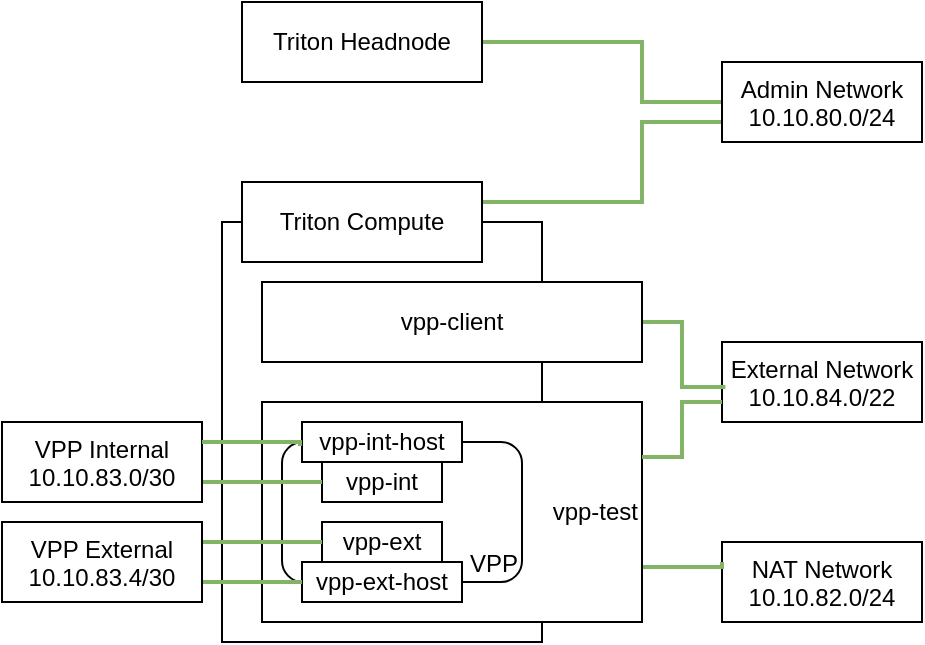 <mxfile version="24.2.7" type="github">
  <diagram name="Page-1" id="f-ufohLoOfSdbITIlMm5">
    <mxGraphModel dx="1082" dy="694" grid="1" gridSize="10" guides="1" tooltips="1" connect="1" arrows="1" fold="1" page="1" pageScale="1" pageWidth="850" pageHeight="1100" math="0" shadow="0">
      <root>
        <mxCell id="0" />
        <mxCell id="1" parent="0" />
        <mxCell id="MFOkYEO7xA5EYMrg9p0M-8" value="" style="rounded=0;whiteSpace=wrap;html=1;" vertex="1" parent="1">
          <mxGeometry x="270" y="270" width="160" height="210" as="geometry" />
        </mxCell>
        <mxCell id="MFOkYEO7xA5EYMrg9p0M-24" style="edgeStyle=orthogonalEdgeStyle;rounded=0;orthogonalLoop=1;jettySize=auto;html=1;exitX=1;exitY=0.5;exitDx=0;exitDy=0;entryX=0;entryY=0.5;entryDx=0;entryDy=0;endArrow=none;endFill=0;strokeWidth=2;fillColor=#d5e8d4;strokeColor=#82b366;" edge="1" parent="1" source="MFOkYEO7xA5EYMrg9p0M-2" target="MFOkYEO7xA5EYMrg9p0M-4">
          <mxGeometry relative="1" as="geometry">
            <Array as="points">
              <mxPoint x="480" y="180" />
              <mxPoint x="480" y="210" />
            </Array>
          </mxGeometry>
        </mxCell>
        <mxCell id="MFOkYEO7xA5EYMrg9p0M-2" value="Triton Headnode" style="rounded=0;whiteSpace=wrap;html=1;" vertex="1" parent="1">
          <mxGeometry x="280" y="160" width="120" height="40" as="geometry" />
        </mxCell>
        <mxCell id="MFOkYEO7xA5EYMrg9p0M-25" style="edgeStyle=orthogonalEdgeStyle;rounded=0;orthogonalLoop=1;jettySize=auto;html=1;exitX=1;exitY=0.25;exitDx=0;exitDy=0;entryX=0;entryY=0.75;entryDx=0;entryDy=0;endArrow=none;endFill=0;strokeWidth=2;fillColor=#d5e8d4;strokeColor=#82b366;" edge="1" parent="1" source="MFOkYEO7xA5EYMrg9p0M-3" target="MFOkYEO7xA5EYMrg9p0M-4">
          <mxGeometry relative="1" as="geometry">
            <Array as="points">
              <mxPoint x="480" y="260" />
              <mxPoint x="480" y="220" />
            </Array>
          </mxGeometry>
        </mxCell>
        <mxCell id="MFOkYEO7xA5EYMrg9p0M-3" value="Triton Compute" style="rounded=0;whiteSpace=wrap;html=1;" vertex="1" parent="1">
          <mxGeometry x="280" y="250" width="120" height="40" as="geometry" />
        </mxCell>
        <mxCell id="MFOkYEO7xA5EYMrg9p0M-4" value="&lt;div&gt;Admin Network&lt;br&gt;&lt;/div&gt;&lt;div&gt;10.10.80.0/24&lt;br&gt;&lt;/div&gt;" style="rounded=0;whiteSpace=wrap;html=1;align=center;verticalAlign=top;" vertex="1" parent="1">
          <mxGeometry x="520" y="190" width="100" height="40" as="geometry" />
        </mxCell>
        <mxCell id="MFOkYEO7xA5EYMrg9p0M-5" value="&lt;div&gt;External Network&lt;br&gt;&lt;/div&gt;&lt;div&gt;10.10.84.0/22&lt;br&gt;&lt;/div&gt;" style="rounded=0;whiteSpace=wrap;html=1;align=center;verticalAlign=top;" vertex="1" parent="1">
          <mxGeometry x="520" y="330" width="100" height="40" as="geometry" />
        </mxCell>
        <mxCell id="MFOkYEO7xA5EYMrg9p0M-6" value="&lt;div&gt;NAT Network&lt;/div&gt;&lt;div&gt;10.10.82.0/24&lt;br&gt;&lt;/div&gt;" style="rounded=0;whiteSpace=wrap;html=1;align=center;verticalAlign=top;" vertex="1" parent="1">
          <mxGeometry x="520" y="430" width="100" height="40" as="geometry" />
        </mxCell>
        <mxCell id="MFOkYEO7xA5EYMrg9p0M-23" value="" style="edgeStyle=orthogonalEdgeStyle;rounded=0;orthogonalLoop=1;jettySize=auto;html=1;endArrow=none;endFill=0;entryX=0.017;entryY=0.563;entryDx=0;entryDy=0;entryPerimeter=0;strokeWidth=2;fillColor=#d5e8d4;strokeColor=#82b366;" edge="1" parent="1" source="MFOkYEO7xA5EYMrg9p0M-9" target="MFOkYEO7xA5EYMrg9p0M-5">
          <mxGeometry relative="1" as="geometry" />
        </mxCell>
        <mxCell id="MFOkYEO7xA5EYMrg9p0M-9" value="vpp-client" style="rounded=0;whiteSpace=wrap;html=1;" vertex="1" parent="1">
          <mxGeometry x="290" y="300" width="190" height="40" as="geometry" />
        </mxCell>
        <mxCell id="MFOkYEO7xA5EYMrg9p0M-22" style="edgeStyle=orthogonalEdgeStyle;rounded=0;orthogonalLoop=1;jettySize=auto;html=1;exitX=1;exitY=0.75;exitDx=0;exitDy=0;entryX=0;entryY=0.25;entryDx=0;entryDy=0;endArrow=none;endFill=0;strokeWidth=2;fillColor=#d5e8d4;strokeColor=#82b366;" edge="1" parent="1" source="MFOkYEO7xA5EYMrg9p0M-10" target="MFOkYEO7xA5EYMrg9p0M-6">
          <mxGeometry relative="1" as="geometry">
            <Array as="points">
              <mxPoint x="520" y="443" />
            </Array>
          </mxGeometry>
        </mxCell>
        <mxCell id="MFOkYEO7xA5EYMrg9p0M-10" value="vpp-test" style="rounded=0;whiteSpace=wrap;html=1;align=right;" vertex="1" parent="1">
          <mxGeometry x="290" y="360" width="190" height="110" as="geometry" />
        </mxCell>
        <mxCell id="MFOkYEO7xA5EYMrg9p0M-20" value="VPP" style="rounded=1;whiteSpace=wrap;html=1;verticalAlign=bottom;align=right;" vertex="1" parent="1">
          <mxGeometry x="300" y="380" width="120" height="70" as="geometry" />
        </mxCell>
        <mxCell id="MFOkYEO7xA5EYMrg9p0M-11" value="vpp-int" style="rounded=0;whiteSpace=wrap;html=1;" vertex="1" parent="1">
          <mxGeometry x="320" y="390" width="60" height="20" as="geometry" />
        </mxCell>
        <mxCell id="MFOkYEO7xA5EYMrg9p0M-14" value="vpp-int-host" style="rounded=0;whiteSpace=wrap;html=1;" vertex="1" parent="1">
          <mxGeometry x="310" y="370" width="80" height="20" as="geometry" />
        </mxCell>
        <mxCell id="MFOkYEO7xA5EYMrg9p0M-16" value="vpp-ext-host" style="rounded=0;whiteSpace=wrap;html=1;" vertex="1" parent="1">
          <mxGeometry x="310" y="440" width="80" height="20" as="geometry" />
        </mxCell>
        <mxCell id="MFOkYEO7xA5EYMrg9p0M-17" value="vpp-ext" style="rounded=0;whiteSpace=wrap;html=1;" vertex="1" parent="1">
          <mxGeometry x="320" y="420" width="60" height="20" as="geometry" />
        </mxCell>
        <mxCell id="MFOkYEO7xA5EYMrg9p0M-21" style="edgeStyle=orthogonalEdgeStyle;rounded=0;orthogonalLoop=1;jettySize=auto;html=1;exitX=1;exitY=0.25;exitDx=0;exitDy=0;entryX=0;entryY=0.75;entryDx=0;entryDy=0;endArrow=none;endFill=0;strokeWidth=2;fillColor=#d5e8d4;strokeColor=#82b366;" edge="1" parent="1" source="MFOkYEO7xA5EYMrg9p0M-10" target="MFOkYEO7xA5EYMrg9p0M-5">
          <mxGeometry relative="1" as="geometry" />
        </mxCell>
        <mxCell id="MFOkYEO7xA5EYMrg9p0M-29" style="edgeStyle=orthogonalEdgeStyle;rounded=0;orthogonalLoop=1;jettySize=auto;html=1;exitX=1;exitY=0.75;exitDx=0;exitDy=0;entryX=0;entryY=0.5;entryDx=0;entryDy=0;endArrow=none;endFill=0;strokeWidth=2;fillColor=#d5e8d4;strokeColor=#82b366;" edge="1" parent="1" source="MFOkYEO7xA5EYMrg9p0M-26" target="MFOkYEO7xA5EYMrg9p0M-11">
          <mxGeometry relative="1" as="geometry">
            <Array as="points">
              <mxPoint x="270" y="400" />
              <mxPoint x="270" y="400" />
            </Array>
          </mxGeometry>
        </mxCell>
        <mxCell id="MFOkYEO7xA5EYMrg9p0M-26" value="&lt;div&gt;VPP Internal&lt;br&gt;&lt;/div&gt;&lt;div&gt;10.10.83.0/30&lt;br&gt;&lt;/div&gt;" style="rounded=0;whiteSpace=wrap;html=1;align=center;verticalAlign=top;" vertex="1" parent="1">
          <mxGeometry x="160" y="370" width="100" height="40" as="geometry" />
        </mxCell>
        <mxCell id="MFOkYEO7xA5EYMrg9p0M-30" style="edgeStyle=orthogonalEdgeStyle;rounded=0;orthogonalLoop=1;jettySize=auto;html=1;exitX=1;exitY=0.25;exitDx=0;exitDy=0;entryX=0;entryY=0.5;entryDx=0;entryDy=0;endArrow=none;endFill=0;strokeWidth=2;fillColor=#d5e8d4;strokeColor=#82b366;" edge="1" parent="1" source="MFOkYEO7xA5EYMrg9p0M-27" target="MFOkYEO7xA5EYMrg9p0M-17">
          <mxGeometry relative="1" as="geometry" />
        </mxCell>
        <mxCell id="MFOkYEO7xA5EYMrg9p0M-31" style="edgeStyle=orthogonalEdgeStyle;rounded=0;orthogonalLoop=1;jettySize=auto;html=1;exitX=1;exitY=0.75;exitDx=0;exitDy=0;entryX=0;entryY=0.5;entryDx=0;entryDy=0;endArrow=none;endFill=0;strokeWidth=2;fillColor=#d5e8d4;strokeColor=#82b366;" edge="1" parent="1" source="MFOkYEO7xA5EYMrg9p0M-27" target="MFOkYEO7xA5EYMrg9p0M-16">
          <mxGeometry relative="1" as="geometry" />
        </mxCell>
        <mxCell id="MFOkYEO7xA5EYMrg9p0M-27" value="&lt;div&gt;VPP External&lt;br&gt;&lt;/div&gt;&lt;div&gt;10.10.83.4/30&lt;br&gt;&lt;/div&gt;" style="rounded=0;whiteSpace=wrap;html=1;align=center;verticalAlign=top;" vertex="1" parent="1">
          <mxGeometry x="160" y="420" width="100" height="40" as="geometry" />
        </mxCell>
        <mxCell id="MFOkYEO7xA5EYMrg9p0M-28" style="edgeStyle=orthogonalEdgeStyle;rounded=0;orthogonalLoop=1;jettySize=auto;html=1;exitX=1;exitY=0.25;exitDx=0;exitDy=0;entryX=0.075;entryY=0.029;entryDx=0;entryDy=0;entryPerimeter=0;endArrow=none;endFill=0;strokeWidth=2;fillColor=#d5e8d4;strokeColor=#82b366;" edge="1" parent="1" source="MFOkYEO7xA5EYMrg9p0M-26" target="MFOkYEO7xA5EYMrg9p0M-20">
          <mxGeometry relative="1" as="geometry">
            <Array as="points">
              <mxPoint x="309" y="380" />
            </Array>
          </mxGeometry>
        </mxCell>
      </root>
    </mxGraphModel>
  </diagram>
</mxfile>

